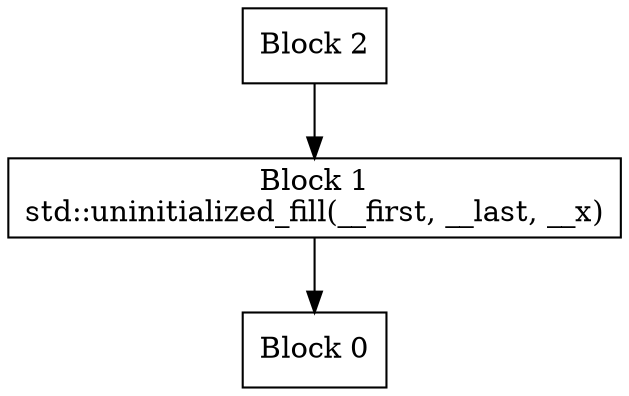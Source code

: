 digraph CFG {
  node [shape=box];
  0 [label="Block 0\n"];
  1 [label="Block 1\nstd::uninitialized_fill(__first, __last, __x)\n"];
  2 [label="Block 2\n"];
  1 -> 0;
  2 -> 1;
}
